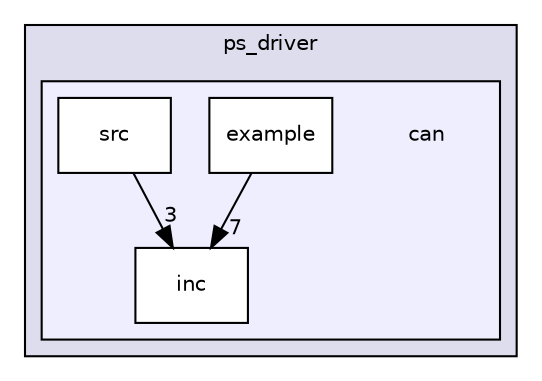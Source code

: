 digraph "fpsoc/driver/ps_driver/can" {
  compound=true
  node [ fontsize="10", fontname="Helvetica"];
  edge [ labelfontsize="10", labelfontname="Helvetica"];
  subgraph clusterdir_a142bca7253ca5dd8b1ad96ffc0e37e7 {
    graph [ bgcolor="#ddddee", pencolor="black", label="ps_driver" fontname="Helvetica", fontsize="10", URL="dir_a142bca7253ca5dd8b1ad96ffc0e37e7.html"]
  subgraph clusterdir_822740ffef1886688e61f458d8d77c41 {
    graph [ bgcolor="#eeeeff", pencolor="black", label="" URL="dir_822740ffef1886688e61f458d8d77c41.html"];
    dir_822740ffef1886688e61f458d8d77c41 [shape=plaintext label="can"];
    dir_b6a4bf21feb54cf45366718ee7c6718b [shape=box label="example" color="black" fillcolor="white" style="filled" URL="dir_b6a4bf21feb54cf45366718ee7c6718b.html"];
    dir_128cd5b9f97efa6a0659daf19fed9c20 [shape=box label="inc" color="black" fillcolor="white" style="filled" URL="dir_128cd5b9f97efa6a0659daf19fed9c20.html"];
    dir_8900da167a1ecd4a50cee865090bf9ae [shape=box label="src" color="black" fillcolor="white" style="filled" URL="dir_8900da167a1ecd4a50cee865090bf9ae.html"];
  }
  }
  dir_b6a4bf21feb54cf45366718ee7c6718b->dir_128cd5b9f97efa6a0659daf19fed9c20 [headlabel="7", labeldistance=1.5 headhref="dir_000004_000005.html"];
  dir_8900da167a1ecd4a50cee865090bf9ae->dir_128cd5b9f97efa6a0659daf19fed9c20 [headlabel="3", labeldistance=1.5 headhref="dir_000006_000005.html"];
}
